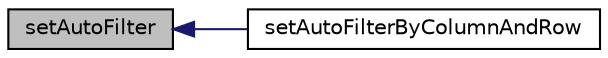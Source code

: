 digraph "setAutoFilter"
{
  edge [fontname="Helvetica",fontsize="10",labelfontname="Helvetica",labelfontsize="10"];
  node [fontname="Helvetica",fontsize="10",shape=record];
  rankdir="LR";
  Node557 [label="setAutoFilter",height=0.2,width=0.4,color="black", fillcolor="grey75", style="filled", fontcolor="black"];
  Node557 -> Node558 [dir="back",color="midnightblue",fontsize="10",style="solid",fontname="Helvetica"];
  Node558 [label="setAutoFilterByColumnAndRow",height=0.2,width=0.4,color="black", fillcolor="white", style="filled",URL="$class_p_h_p_excel___worksheet.html#ab62464f7233eee742e99eeef2605896b"];
}
